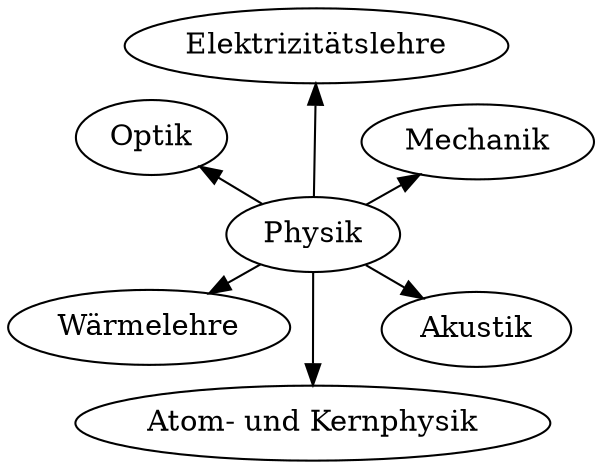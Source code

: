 digraph G {
  layout = neato;
  overlap = false;
  Physik -> Akustik;
  Physik -> "Atom- und Kernphysik";
  Physik -> Optik;
  Physik -> Mechanik;
  Physik -> Elektrizitätslehre;
  Physik -> Wärmelehre;

}
